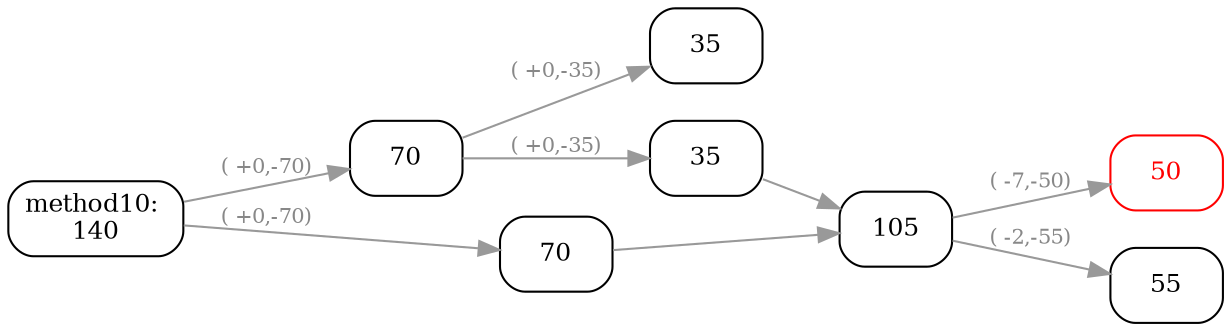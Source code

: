 // comment
digraph method10 {
	graph [rankdir=LR]
	node [color=black fontcolor=black fontsize=12 shape=box style=rounded]
	edge [color="#999999" fontcolor="#888888" fontsize=10]
	"10_00_0" [label="method10: 
140"]
	"10_1_1" [label=70]
	"10_1_2" [label=70]
	"10_00_0" -> "10_1_1" [label="( +0,-70)"]
	"10_00_0" -> "10_1_2" [label="( +0,-70)"]
	"10_2_1" [label=35]
	"10_2_2" [label=35]
	"10_1_1" -> "10_2_1" [label="( +0,-35)"]
	"10_1_1" -> "10_2_2" [label="( +0,-35)"]
	"10_2_3" [label=105]
	"10_2_2" -> "10_2_3"
	"10_1_2" -> "10_2_3"
	"10_3_1" [label=50 color=red fontcolor=red]
	"10_3_2" [label=55]
	"10_2_3" -> "10_3_1" [label="( -7,-50)"]
	"10_2_3" -> "10_3_2" [label="( -2,-55)"]
}
